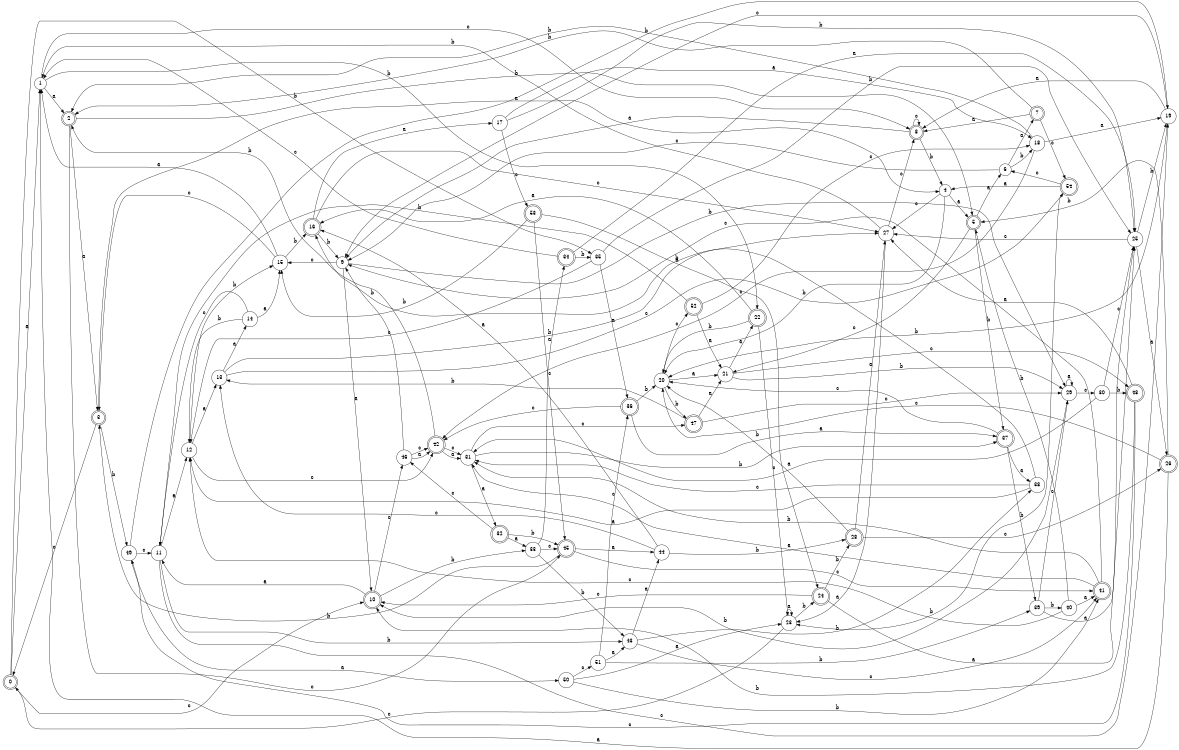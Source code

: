 digraph n44_8 {
__start0 [label="" shape="none"];

rankdir=LR;
size="8,5";

s0 [style="rounded,filled", color="black", fillcolor="white" shape="doublecircle", label="0"];
s1 [style="filled", color="black", fillcolor="white" shape="circle", label="1"];
s2 [style="rounded,filled", color="black", fillcolor="white" shape="doublecircle", label="2"];
s3 [style="rounded,filled", color="black", fillcolor="white" shape="doublecircle", label="3"];
s4 [style="filled", color="black", fillcolor="white" shape="circle", label="4"];
s5 [style="rounded,filled", color="black", fillcolor="white" shape="doublecircle", label="5"];
s6 [style="filled", color="black", fillcolor="white" shape="circle", label="6"];
s7 [style="rounded,filled", color="black", fillcolor="white" shape="doublecircle", label="7"];
s8 [style="rounded,filled", color="black", fillcolor="white" shape="doublecircle", label="8"];
s9 [style="filled", color="black", fillcolor="white" shape="circle", label="9"];
s10 [style="rounded,filled", color="black", fillcolor="white" shape="doublecircle", label="10"];
s11 [style="filled", color="black", fillcolor="white" shape="circle", label="11"];
s12 [style="filled", color="black", fillcolor="white" shape="circle", label="12"];
s13 [style="filled", color="black", fillcolor="white" shape="circle", label="13"];
s14 [style="filled", color="black", fillcolor="white" shape="circle", label="14"];
s15 [style="filled", color="black", fillcolor="white" shape="circle", label="15"];
s16 [style="rounded,filled", color="black", fillcolor="white" shape="doublecircle", label="16"];
s17 [style="filled", color="black", fillcolor="white" shape="circle", label="17"];
s18 [style="filled", color="black", fillcolor="white" shape="circle", label="18"];
s19 [style="filled", color="black", fillcolor="white" shape="circle", label="19"];
s20 [style="filled", color="black", fillcolor="white" shape="circle", label="20"];
s21 [style="filled", color="black", fillcolor="white" shape="circle", label="21"];
s22 [style="rounded,filled", color="black", fillcolor="white" shape="doublecircle", label="22"];
s23 [style="filled", color="black", fillcolor="white" shape="circle", label="23"];
s24 [style="rounded,filled", color="black", fillcolor="white" shape="doublecircle", label="24"];
s25 [style="filled", color="black", fillcolor="white" shape="circle", label="25"];
s26 [style="rounded,filled", color="black", fillcolor="white" shape="doublecircle", label="26"];
s27 [style="filled", color="black", fillcolor="white" shape="circle", label="27"];
s28 [style="rounded,filled", color="black", fillcolor="white" shape="doublecircle", label="28"];
s29 [style="filled", color="black", fillcolor="white" shape="circle", label="29"];
s30 [style="filled", color="black", fillcolor="white" shape="circle", label="30"];
s31 [style="filled", color="black", fillcolor="white" shape="circle", label="31"];
s32 [style="rounded,filled", color="black", fillcolor="white" shape="doublecircle", label="32"];
s33 [style="filled", color="black", fillcolor="white" shape="circle", label="33"];
s34 [style="rounded,filled", color="black", fillcolor="white" shape="doublecircle", label="34"];
s35 [style="filled", color="black", fillcolor="white" shape="circle", label="35"];
s36 [style="rounded,filled", color="black", fillcolor="white" shape="doublecircle", label="36"];
s37 [style="rounded,filled", color="black", fillcolor="white" shape="doublecircle", label="37"];
s38 [style="filled", color="black", fillcolor="white" shape="circle", label="38"];
s39 [style="filled", color="black", fillcolor="white" shape="circle", label="39"];
s40 [style="filled", color="black", fillcolor="white" shape="circle", label="40"];
s41 [style="rounded,filled", color="black", fillcolor="white" shape="doublecircle", label="41"];
s42 [style="rounded,filled", color="black", fillcolor="white" shape="doublecircle", label="42"];
s43 [style="filled", color="black", fillcolor="white" shape="circle", label="43"];
s44 [style="filled", color="black", fillcolor="white" shape="circle", label="44"];
s45 [style="rounded,filled", color="black", fillcolor="white" shape="doublecircle", label="45"];
s46 [style="filled", color="black", fillcolor="white" shape="circle", label="46"];
s47 [style="rounded,filled", color="black", fillcolor="white" shape="doublecircle", label="47"];
s48 [style="rounded,filled", color="black", fillcolor="white" shape="doublecircle", label="48"];
s49 [style="filled", color="black", fillcolor="white" shape="circle", label="49"];
s50 [style="filled", color="black", fillcolor="white" shape="circle", label="50"];
s51 [style="filled", color="black", fillcolor="white" shape="circle", label="51"];
s52 [style="rounded,filled", color="black", fillcolor="white" shape="doublecircle", label="52"];
s53 [style="rounded,filled", color="black", fillcolor="white" shape="doublecircle", label="53"];
s54 [style="rounded,filled", color="black", fillcolor="white" shape="doublecircle", label="54"];
s0 -> s1 [label="a"];
s0 -> s35 [label="b"];
s0 -> s10 [label="c"];
s1 -> s2 [label="a"];
s1 -> s22 [label="b"];
s1 -> s8 [label="c"];
s2 -> s3 [label="a"];
s2 -> s5 [label="b"];
s2 -> s45 [label="c"];
s3 -> s4 [label="a"];
s3 -> s49 [label="b"];
s3 -> s0 [label="c"];
s4 -> s5 [label="a"];
s4 -> s20 [label="b"];
s4 -> s27 [label="c"];
s5 -> s6 [label="a"];
s5 -> s37 [label="b"];
s5 -> s21 [label="c"];
s6 -> s7 [label="a"];
s6 -> s18 [label="b"];
s6 -> s9 [label="c"];
s7 -> s8 [label="a"];
s7 -> s2 [label="b"];
s7 -> s54 [label="c"];
s8 -> s9 [label="a"];
s8 -> s4 [label="b"];
s8 -> s8 [label="c"];
s9 -> s10 [label="a"];
s9 -> s29 [label="b"];
s9 -> s15 [label="c"];
s10 -> s11 [label="a"];
s10 -> s33 [label="b"];
s10 -> s46 [label="c"];
s11 -> s12 [label="a"];
s11 -> s43 [label="b"];
s11 -> s19 [label="c"];
s12 -> s13 [label="a"];
s12 -> s15 [label="b"];
s12 -> s42 [label="c"];
s13 -> s14 [label="a"];
s13 -> s27 [label="b"];
s13 -> s54 [label="c"];
s14 -> s15 [label="a"];
s14 -> s12 [label="b"];
s14 -> s11 [label="c"];
s15 -> s1 [label="a"];
s15 -> s16 [label="b"];
s15 -> s3 [label="c"];
s16 -> s17 [label="a"];
s16 -> s9 [label="b"];
s16 -> s27 [label="c"];
s17 -> s18 [label="a"];
s17 -> s25 [label="b"];
s17 -> s53 [label="c"];
s18 -> s19 [label="a"];
s18 -> s2 [label="b"];
s18 -> s42 [label="c"];
s19 -> s8 [label="a"];
s19 -> s20 [label="b"];
s19 -> s9 [label="c"];
s20 -> s21 [label="a"];
s20 -> s47 [label="b"];
s20 -> s52 [label="c"];
s21 -> s22 [label="a"];
s21 -> s29 [label="b"];
s21 -> s48 [label="c"];
s22 -> s16 [label="a"];
s22 -> s20 [label="b"];
s22 -> s23 [label="c"];
s23 -> s23 [label="a"];
s23 -> s24 [label="b"];
s23 -> s0 [label="c"];
s24 -> s25 [label="a"];
s24 -> s28 [label="b"];
s24 -> s10 [label="c"];
s25 -> s26 [label="a"];
s25 -> s19 [label="b"];
s25 -> s27 [label="c"];
s26 -> s1 [label="a"];
s26 -> s5 [label="b"];
s26 -> s20 [label="c"];
s27 -> s23 [label="a"];
s27 -> s1 [label="b"];
s27 -> s8 [label="c"];
s28 -> s27 [label="a"];
s28 -> s20 [label="b"];
s28 -> s26 [label="c"];
s29 -> s29 [label="a"];
s29 -> s10 [label="b"];
s29 -> s30 [label="c"];
s30 -> s31 [label="a"];
s30 -> s48 [label="b"];
s30 -> s25 [label="c"];
s31 -> s32 [label="a"];
s31 -> s37 [label="b"];
s31 -> s47 [label="c"];
s32 -> s33 [label="a"];
s32 -> s45 [label="b"];
s32 -> s46 [label="c"];
s33 -> s34 [label="a"];
s33 -> s43 [label="b"];
s33 -> s45 [label="c"];
s34 -> s25 [label="a"];
s34 -> s35 [label="b"];
s34 -> s1 [label="c"];
s35 -> s36 [label="a"];
s35 -> s25 [label="b"];
s35 -> s12 [label="c"];
s36 -> s37 [label="a"];
s36 -> s20 [label="b"];
s36 -> s42 [label="c"];
s37 -> s38 [label="a"];
s37 -> s39 [label="b"];
s37 -> s20 [label="c"];
s38 -> s12 [label="a"];
s38 -> s16 [label="b"];
s38 -> s31 [label="c"];
s39 -> s25 [label="a"];
s39 -> s40 [label="b"];
s39 -> s29 [label="c"];
s40 -> s41 [label="a"];
s40 -> s5 [label="b"];
s40 -> s12 [label="c"];
s41 -> s31 [label="a"];
s41 -> s31 [label="b"];
s41 -> s9 [label="c"];
s42 -> s31 [label="a"];
s42 -> s2 [label="b"];
s42 -> s31 [label="c"];
s43 -> s44 [label="a"];
s43 -> s38 [label="b"];
s43 -> s41 [label="c"];
s44 -> s16 [label="a"];
s44 -> s28 [label="b"];
s44 -> s13 [label="c"];
s45 -> s44 [label="a"];
s45 -> s3 [label="b"];
s45 -> s41 [label="c"];
s46 -> s42 [label="a"];
s46 -> s9 [label="b"];
s46 -> s42 [label="c"];
s47 -> s21 [label="a"];
s47 -> s13 [label="b"];
s47 -> s29 [label="c"];
s48 -> s27 [label="a"];
s48 -> s10 [label="b"];
s48 -> s49 [label="c"];
s49 -> s50 [label="a"];
s49 -> s19 [label="b"];
s49 -> s11 [label="c"];
s50 -> s23 [label="a"];
s50 -> s41 [label="b"];
s50 -> s51 [label="c"];
s51 -> s43 [label="a"];
s51 -> s39 [label="b"];
s51 -> s36 [label="c"];
s52 -> s21 [label="a"];
s52 -> s11 [label="b"];
s52 -> s18 [label="c"];
s53 -> s24 [label="a"];
s53 -> s15 [label="b"];
s53 -> s45 [label="c"];
s54 -> s4 [label="a"];
s54 -> s23 [label="b"];
s54 -> s6 [label="c"];

}